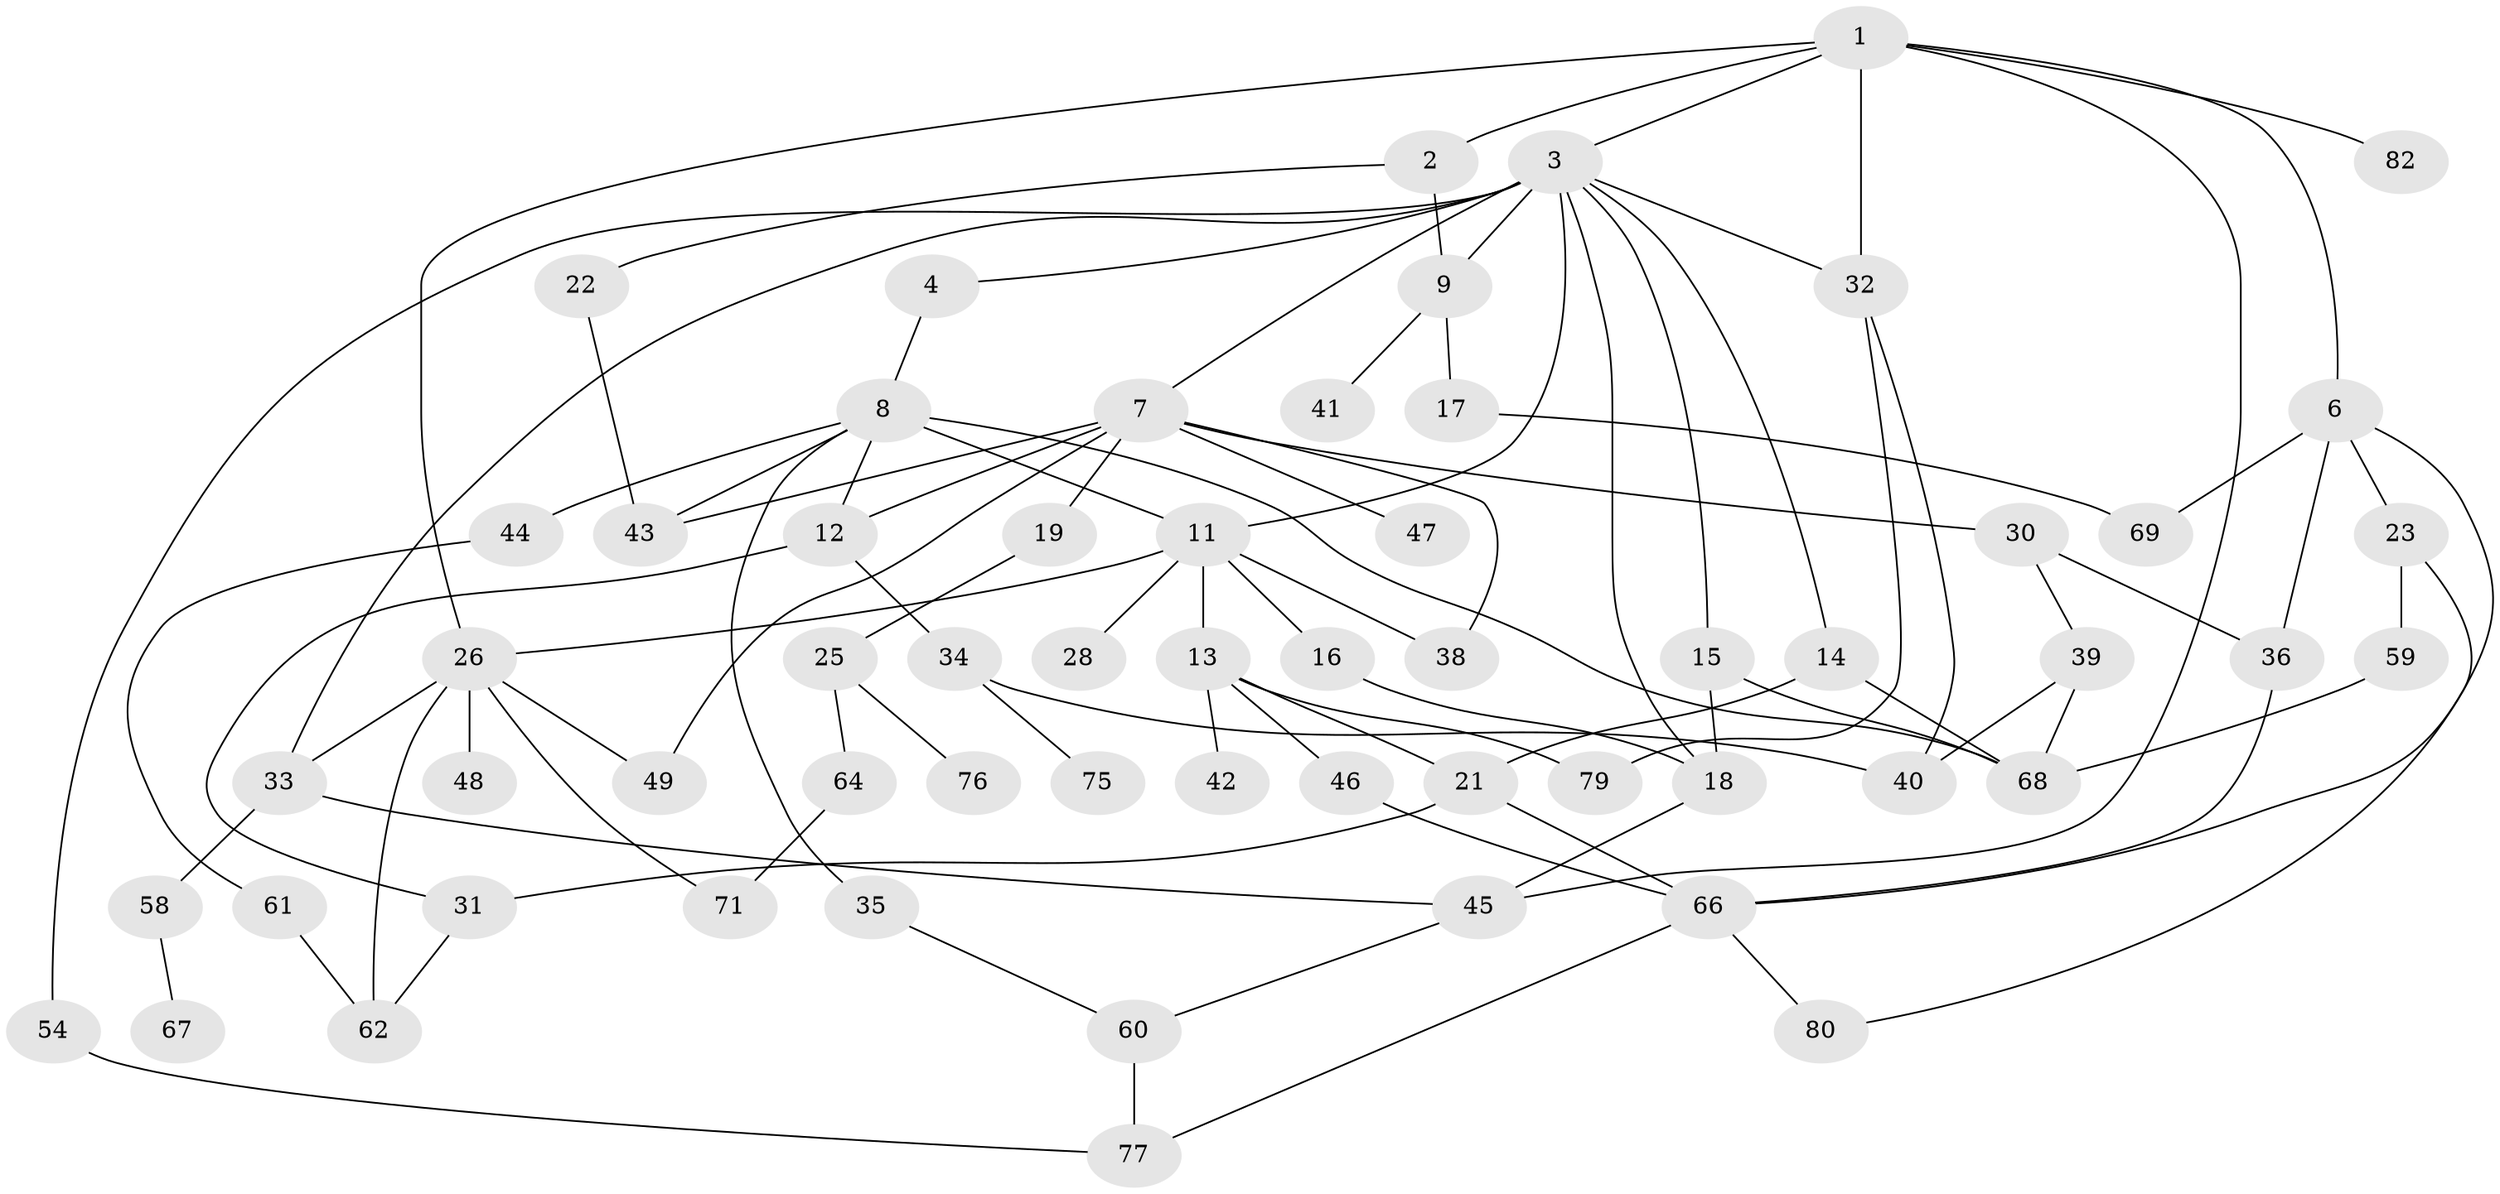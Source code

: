 // Generated by graph-tools (version 1.1) at 2025/23/03/03/25 07:23:34]
// undirected, 60 vertices, 94 edges
graph export_dot {
graph [start="1"]
  node [color=gray90,style=filled];
  1 [super="+56"];
  2 [super="+27"];
  3 [super="+5"];
  4;
  6 [super="+50"];
  7 [super="+24"];
  8;
  9 [super="+10"];
  11 [super="+20"];
  12 [super="+78"];
  13 [super="+29"];
  14;
  15;
  16;
  17;
  18 [super="+63"];
  19;
  21 [super="+72"];
  22;
  23 [super="+37"];
  25 [super="+52"];
  26 [super="+53"];
  28;
  30;
  31;
  32;
  33 [super="+74"];
  34;
  35;
  36 [super="+55"];
  38;
  39 [super="+57"];
  40 [super="+51"];
  41;
  42;
  43 [super="+81"];
  44;
  45;
  46;
  47;
  48;
  49;
  54;
  58 [super="+84"];
  59;
  60 [super="+65"];
  61 [super="+86"];
  62 [super="+83"];
  64 [super="+70"];
  66 [super="+73"];
  67;
  68 [super="+85"];
  69;
  71;
  75;
  76;
  77;
  79;
  80;
  82;
  1 -- 2;
  1 -- 3;
  1 -- 6;
  1 -- 32;
  1 -- 82;
  1 -- 26;
  1 -- 45;
  2 -- 22;
  2 -- 9;
  3 -- 4;
  3 -- 7;
  3 -- 9;
  3 -- 11;
  3 -- 14;
  3 -- 32;
  3 -- 33;
  3 -- 18;
  3 -- 54;
  3 -- 15;
  4 -- 8;
  6 -- 23;
  6 -- 69;
  6 -- 66;
  6 -- 36;
  7 -- 12;
  7 -- 19;
  7 -- 30;
  7 -- 38;
  7 -- 49;
  7 -- 47;
  7 -- 43;
  8 -- 35;
  8 -- 43;
  8 -- 44;
  8 -- 12;
  8 -- 11 [weight=2];
  8 -- 68;
  9 -- 41;
  9 -- 17;
  11 -- 13 [weight=2];
  11 -- 16;
  11 -- 28;
  11 -- 38;
  11 -- 26;
  12 -- 34;
  12 -- 31;
  13 -- 46;
  13 -- 79;
  13 -- 42;
  13 -- 21;
  14 -- 21;
  14 -- 68;
  15 -- 68;
  15 -- 18;
  16 -- 18;
  17 -- 69;
  18 -- 45;
  19 -- 25;
  21 -- 31;
  21 -- 66;
  22 -- 43;
  23 -- 80;
  23 -- 59;
  25 -- 76;
  25 -- 64;
  26 -- 48;
  26 -- 71;
  26 -- 49;
  26 -- 33;
  26 -- 62;
  30 -- 36;
  30 -- 39;
  31 -- 62;
  32 -- 79;
  32 -- 40;
  33 -- 45;
  33 -- 58;
  34 -- 40;
  34 -- 75;
  35 -- 60;
  36 -- 66;
  39 -- 40;
  39 -- 68;
  44 -- 61;
  45 -- 60;
  46 -- 66;
  54 -- 77;
  58 -- 67;
  59 -- 68;
  60 -- 77;
  61 -- 62;
  64 -- 71;
  66 -- 80;
  66 -- 77;
}

